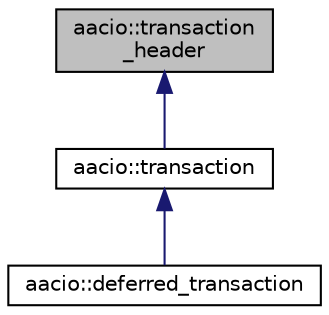 digraph "aacio::transaction_header"
{
  edge [fontname="Helvetica",fontsize="10",labelfontname="Helvetica",labelfontsize="10"];
  node [fontname="Helvetica",fontsize="10",shape=record];
  Node0 [label="aacio::transaction\l_header",height=0.2,width=0.4,color="black", fillcolor="grey75", style="filled", fontcolor="black"];
  Node0 -> Node1 [dir="back",color="midnightblue",fontsize="10",style="solid"];
  Node1 [label="aacio::transaction",height=0.2,width=0.4,color="black", fillcolor="white", style="filled",URL="$classaacio_1_1transaction.html"];
  Node1 -> Node2 [dir="back",color="midnightblue",fontsize="10",style="solid"];
  Node2 [label="aacio::deferred_transaction",height=0.2,width=0.4,color="black", fillcolor="white", style="filled",URL="$classaacio_1_1deferred__transaction.html"];
}
